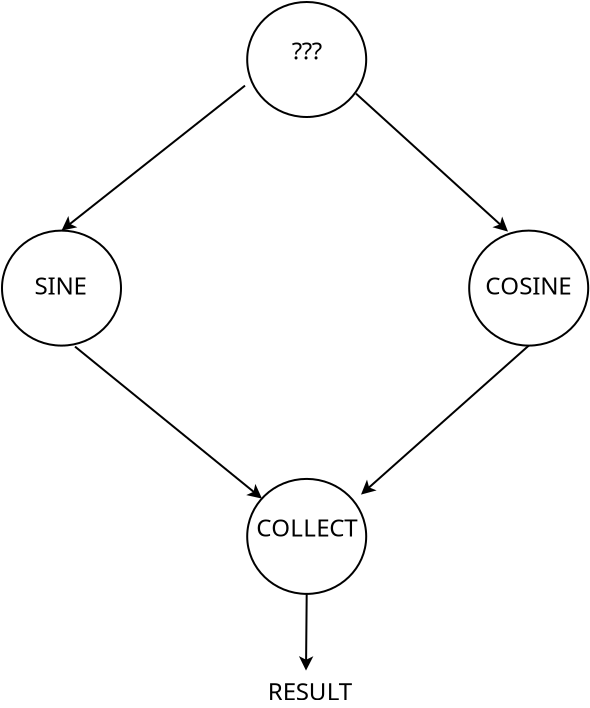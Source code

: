 <?xml version="1.0" encoding="UTF-8"?>
<dia:diagram xmlns:dia="http://www.lysator.liu.se/~alla/dia/">
  <dia:layer name="Background" visible="true" active="true">
    <dia:group>
      <dia:object type="Standard - Ellipse" version="0" id="O0">
        <dia:attribute name="obj_pos">
          <dia:point val="8.8,4.8"/>
        </dia:attribute>
        <dia:attribute name="obj_bb">
          <dia:rectangle val="8.75,4.75;14.8,10.6"/>
        </dia:attribute>
        <dia:attribute name="elem_corner">
          <dia:point val="8.8,4.8"/>
        </dia:attribute>
        <dia:attribute name="elem_width">
          <dia:real val="5.95"/>
        </dia:attribute>
        <dia:attribute name="elem_height">
          <dia:real val="5.75"/>
        </dia:attribute>
      </dia:object>
      <dia:object type="Standard - Text" version="1" id="O1">
        <dia:attribute name="obj_pos">
          <dia:point val="11.75,8"/>
        </dia:attribute>
        <dia:attribute name="obj_bb">
          <dia:rectangle val="10.36,6.88;13.14,8.285"/>
        </dia:attribute>
        <dia:attribute name="text">
          <dia:composite type="text">
            <dia:attribute name="string">
              <dia:string>#SINE#</dia:string>
            </dia:attribute>
            <dia:attribute name="font">
              <dia:font family="sans" style="0" name="Helvetica"/>
            </dia:attribute>
            <dia:attribute name="height">
              <dia:real val="1.506"/>
            </dia:attribute>
            <dia:attribute name="pos">
              <dia:point val="11.75,8"/>
            </dia:attribute>
            <dia:attribute name="color">
              <dia:color val="#000000"/>
            </dia:attribute>
            <dia:attribute name="alignment">
              <dia:enum val="1"/>
            </dia:attribute>
          </dia:composite>
        </dia:attribute>
        <dia:attribute name="valign">
          <dia:enum val="3"/>
        </dia:attribute>
      </dia:object>
    </dia:group>
    <dia:group>
      <dia:object type="Standard - Ellipse" version="0" id="O2">
        <dia:attribute name="obj_pos">
          <dia:point val="32.16,4.8"/>
        </dia:attribute>
        <dia:attribute name="obj_bb">
          <dia:rectangle val="32.11,4.75;38.16,10.6"/>
        </dia:attribute>
        <dia:attribute name="elem_corner">
          <dia:point val="32.16,4.8"/>
        </dia:attribute>
        <dia:attribute name="elem_width">
          <dia:real val="5.95"/>
        </dia:attribute>
        <dia:attribute name="elem_height">
          <dia:real val="5.75"/>
        </dia:attribute>
      </dia:object>
      <dia:object type="Standard - Text" version="1" id="O3">
        <dia:attribute name="obj_pos">
          <dia:point val="35.11,8"/>
        </dia:attribute>
        <dia:attribute name="obj_bb">
          <dia:rectangle val="32.826,6.88;37.394,8.285"/>
        </dia:attribute>
        <dia:attribute name="text">
          <dia:composite type="text">
            <dia:attribute name="string">
              <dia:string>#COSINE#</dia:string>
            </dia:attribute>
            <dia:attribute name="font">
              <dia:font family="sans" style="0" name="Helvetica"/>
            </dia:attribute>
            <dia:attribute name="height">
              <dia:real val="1.506"/>
            </dia:attribute>
            <dia:attribute name="pos">
              <dia:point val="35.11,8"/>
            </dia:attribute>
            <dia:attribute name="color">
              <dia:color val="#000000"/>
            </dia:attribute>
            <dia:attribute name="alignment">
              <dia:enum val="1"/>
            </dia:attribute>
          </dia:composite>
        </dia:attribute>
        <dia:attribute name="valign">
          <dia:enum val="3"/>
        </dia:attribute>
      </dia:object>
    </dia:group>
    <dia:object type="Standard - Line" version="0" id="O4">
      <dia:attribute name="obj_pos">
        <dia:point val="12.45,10.6"/>
      </dia:attribute>
      <dia:attribute name="obj_bb">
        <dia:rectangle val="12.38,10.53;21.887,18.27"/>
      </dia:attribute>
      <dia:attribute name="conn_endpoints">
        <dia:point val="12.45,10.6"/>
        <dia:point val="21.8,18.2"/>
      </dia:attribute>
      <dia:attribute name="numcp">
        <dia:int val="1"/>
      </dia:attribute>
      <dia:attribute name="end_arrow">
        <dia:enum val="22"/>
      </dia:attribute>
      <dia:attribute name="end_arrow_length">
        <dia:real val="0.5"/>
      </dia:attribute>
      <dia:attribute name="end_arrow_width">
        <dia:real val="0.5"/>
      </dia:attribute>
    </dia:object>
    <dia:object type="Standard - Line" version="0" id="O5">
      <dia:attribute name="obj_pos">
        <dia:point val="35.135,10.55"/>
      </dia:attribute>
      <dia:attribute name="obj_bb">
        <dia:rectangle val="26.666,10.479;35.206,18.074"/>
      </dia:attribute>
      <dia:attribute name="conn_endpoints">
        <dia:point val="35.135,10.55"/>
        <dia:point val="26.75,18"/>
      </dia:attribute>
      <dia:attribute name="numcp">
        <dia:int val="1"/>
      </dia:attribute>
      <dia:attribute name="end_arrow">
        <dia:enum val="22"/>
      </dia:attribute>
      <dia:attribute name="end_arrow_length">
        <dia:real val="0.5"/>
      </dia:attribute>
      <dia:attribute name="end_arrow_width">
        <dia:real val="0.5"/>
      </dia:attribute>
      <dia:connections>
        <dia:connection handle="0" to="O2" connection="6"/>
      </dia:connections>
    </dia:object>
    <dia:object type="Standard - Line" version="0" id="O6">
      <dia:attribute name="obj_pos">
        <dia:point val="24.035,22.965"/>
      </dia:attribute>
      <dia:attribute name="obj_bb">
        <dia:rectangle val="23.644,22.915;24.367,26.912"/>
      </dia:attribute>
      <dia:attribute name="conn_endpoints">
        <dia:point val="24.035,22.965"/>
        <dia:point val="24,26.8"/>
      </dia:attribute>
      <dia:attribute name="numcp">
        <dia:int val="1"/>
      </dia:attribute>
      <dia:attribute name="end_arrow">
        <dia:enum val="22"/>
      </dia:attribute>
      <dia:attribute name="end_arrow_length">
        <dia:real val="0.5"/>
      </dia:attribute>
      <dia:attribute name="end_arrow_width">
        <dia:real val="0.5"/>
      </dia:attribute>
      <dia:connections>
        <dia:connection handle="0" to="O8" connection="6"/>
      </dia:connections>
    </dia:object>
    <dia:object type="Standard - Text" version="1" id="O7">
      <dia:attribute name="obj_pos">
        <dia:point val="24.191,28.285"/>
      </dia:attribute>
      <dia:attribute name="obj_bb">
        <dia:rectangle val="21.949,27.165;26.434,28.57"/>
      </dia:attribute>
      <dia:attribute name="text">
        <dia:composite type="text">
          <dia:attribute name="string">
            <dia:string>#RESULT#</dia:string>
          </dia:attribute>
          <dia:attribute name="font">
            <dia:font family="sans" style="0" name="Helvetica"/>
          </dia:attribute>
          <dia:attribute name="height">
            <dia:real val="1.506"/>
          </dia:attribute>
          <dia:attribute name="pos">
            <dia:point val="24.191,28.285"/>
          </dia:attribute>
          <dia:attribute name="color">
            <dia:color val="#000000"/>
          </dia:attribute>
          <dia:attribute name="alignment">
            <dia:enum val="1"/>
          </dia:attribute>
        </dia:composite>
      </dia:attribute>
      <dia:attribute name="valign">
        <dia:enum val="3"/>
      </dia:attribute>
    </dia:object>
    <dia:group>
      <dia:object type="Standard - Ellipse" version="0" id="O8">
        <dia:attribute name="obj_pos">
          <dia:point val="21.06,17.215"/>
        </dia:attribute>
        <dia:attribute name="obj_bb">
          <dia:rectangle val="21.01,17.165;27.06,23.015"/>
        </dia:attribute>
        <dia:attribute name="elem_corner">
          <dia:point val="21.06,17.215"/>
        </dia:attribute>
        <dia:attribute name="elem_width">
          <dia:real val="5.95"/>
        </dia:attribute>
        <dia:attribute name="elem_height">
          <dia:real val="5.75"/>
        </dia:attribute>
      </dia:object>
      <dia:object type="Standard - Text" version="1" id="O9">
        <dia:attribute name="obj_pos">
          <dia:point val="24.035,20.09"/>
        </dia:attribute>
        <dia:attribute name="obj_bb">
          <dia:rectangle val="21.304,18.97;26.766,20.375"/>
        </dia:attribute>
        <dia:attribute name="text">
          <dia:composite type="text">
            <dia:attribute name="string">
              <dia:string>#COLLECT#</dia:string>
            </dia:attribute>
            <dia:attribute name="font">
              <dia:font family="sans" style="0" name="Helvetica"/>
            </dia:attribute>
            <dia:attribute name="height">
              <dia:real val="1.506"/>
            </dia:attribute>
            <dia:attribute name="pos">
              <dia:point val="24.035,20.09"/>
            </dia:attribute>
            <dia:attribute name="color">
              <dia:color val="#000000"/>
            </dia:attribute>
            <dia:attribute name="alignment">
              <dia:enum val="1"/>
            </dia:attribute>
          </dia:composite>
        </dia:attribute>
        <dia:attribute name="valign">
          <dia:enum val="3"/>
        </dia:attribute>
        <dia:connections>
          <dia:connection handle="0" to="O8" connection="8"/>
        </dia:connections>
      </dia:object>
    </dia:group>
    <dia:object type="Standard - Ellipse" version="0" id="O10">
      <dia:attribute name="obj_pos">
        <dia:point val="21.06,-6.63"/>
      </dia:attribute>
      <dia:attribute name="obj_bb">
        <dia:rectangle val="21.01,-6.68;27.06,-0.83"/>
      </dia:attribute>
      <dia:attribute name="elem_corner">
        <dia:point val="21.06,-6.63"/>
      </dia:attribute>
      <dia:attribute name="elem_width">
        <dia:real val="5.95"/>
      </dia:attribute>
      <dia:attribute name="elem_height">
        <dia:real val="5.75"/>
      </dia:attribute>
    </dia:object>
    <dia:object type="Standard - Text" version="1" id="O11">
      <dia:attribute name="obj_pos">
        <dia:point val="24.035,-3.755"/>
      </dia:attribute>
      <dia:attribute name="obj_bb">
        <dia:rectangle val="23.075,-4.91;25.03,-3.4"/>
      </dia:attribute>
      <dia:attribute name="text">
        <dia:composite type="text">
          <dia:attribute name="string">
            <dia:string>#???#</dia:string>
          </dia:attribute>
          <dia:attribute name="font">
            <dia:font family="sans" style="0" name="Helvetica"/>
          </dia:attribute>
          <dia:attribute name="height">
            <dia:real val="1.506"/>
          </dia:attribute>
          <dia:attribute name="pos">
            <dia:point val="24.035,-3.755"/>
          </dia:attribute>
          <dia:attribute name="color">
            <dia:color val="#000000"/>
          </dia:attribute>
          <dia:attribute name="alignment">
            <dia:enum val="1"/>
          </dia:attribute>
        </dia:composite>
      </dia:attribute>
      <dia:attribute name="valign">
        <dia:enum val="3"/>
      </dia:attribute>
      <dia:connections>
        <dia:connection handle="0" to="O10" connection="8"/>
      </dia:connections>
    </dia:object>
    <dia:object type="Standard - Line" version="0" id="O12">
      <dia:attribute name="obj_pos">
        <dia:point val="20.95,-2.45"/>
      </dia:attribute>
      <dia:attribute name="obj_bb">
        <dia:rectangle val="11.687,-2.52;21.02,4.87"/>
      </dia:attribute>
      <dia:attribute name="conn_endpoints">
        <dia:point val="20.95,-2.45"/>
        <dia:point val="11.775,4.8"/>
      </dia:attribute>
      <dia:attribute name="numcp">
        <dia:int val="1"/>
      </dia:attribute>
      <dia:attribute name="end_arrow">
        <dia:enum val="22"/>
      </dia:attribute>
      <dia:attribute name="end_arrow_length">
        <dia:real val="0.5"/>
      </dia:attribute>
      <dia:attribute name="end_arrow_width">
        <dia:real val="0.5"/>
      </dia:attribute>
      <dia:connections>
        <dia:connection handle="1" to="O0" connection="1"/>
      </dia:connections>
    </dia:object>
    <dia:object type="Standard - Line" version="0" id="O13">
      <dia:attribute name="obj_pos">
        <dia:point val="26.5,-2.05"/>
      </dia:attribute>
      <dia:attribute name="obj_bb">
        <dia:rectangle val="26.429,-2.121;34.183,4.925"/>
      </dia:attribute>
      <dia:attribute name="conn_endpoints">
        <dia:point val="26.5,-2.05"/>
        <dia:point val="34.1,4.85"/>
      </dia:attribute>
      <dia:attribute name="numcp">
        <dia:int val="1"/>
      </dia:attribute>
      <dia:attribute name="end_arrow">
        <dia:enum val="22"/>
      </dia:attribute>
      <dia:attribute name="end_arrow_length">
        <dia:real val="0.5"/>
      </dia:attribute>
      <dia:attribute name="end_arrow_width">
        <dia:real val="0.5"/>
      </dia:attribute>
    </dia:object>
  </dia:layer>
</dia:diagram>
